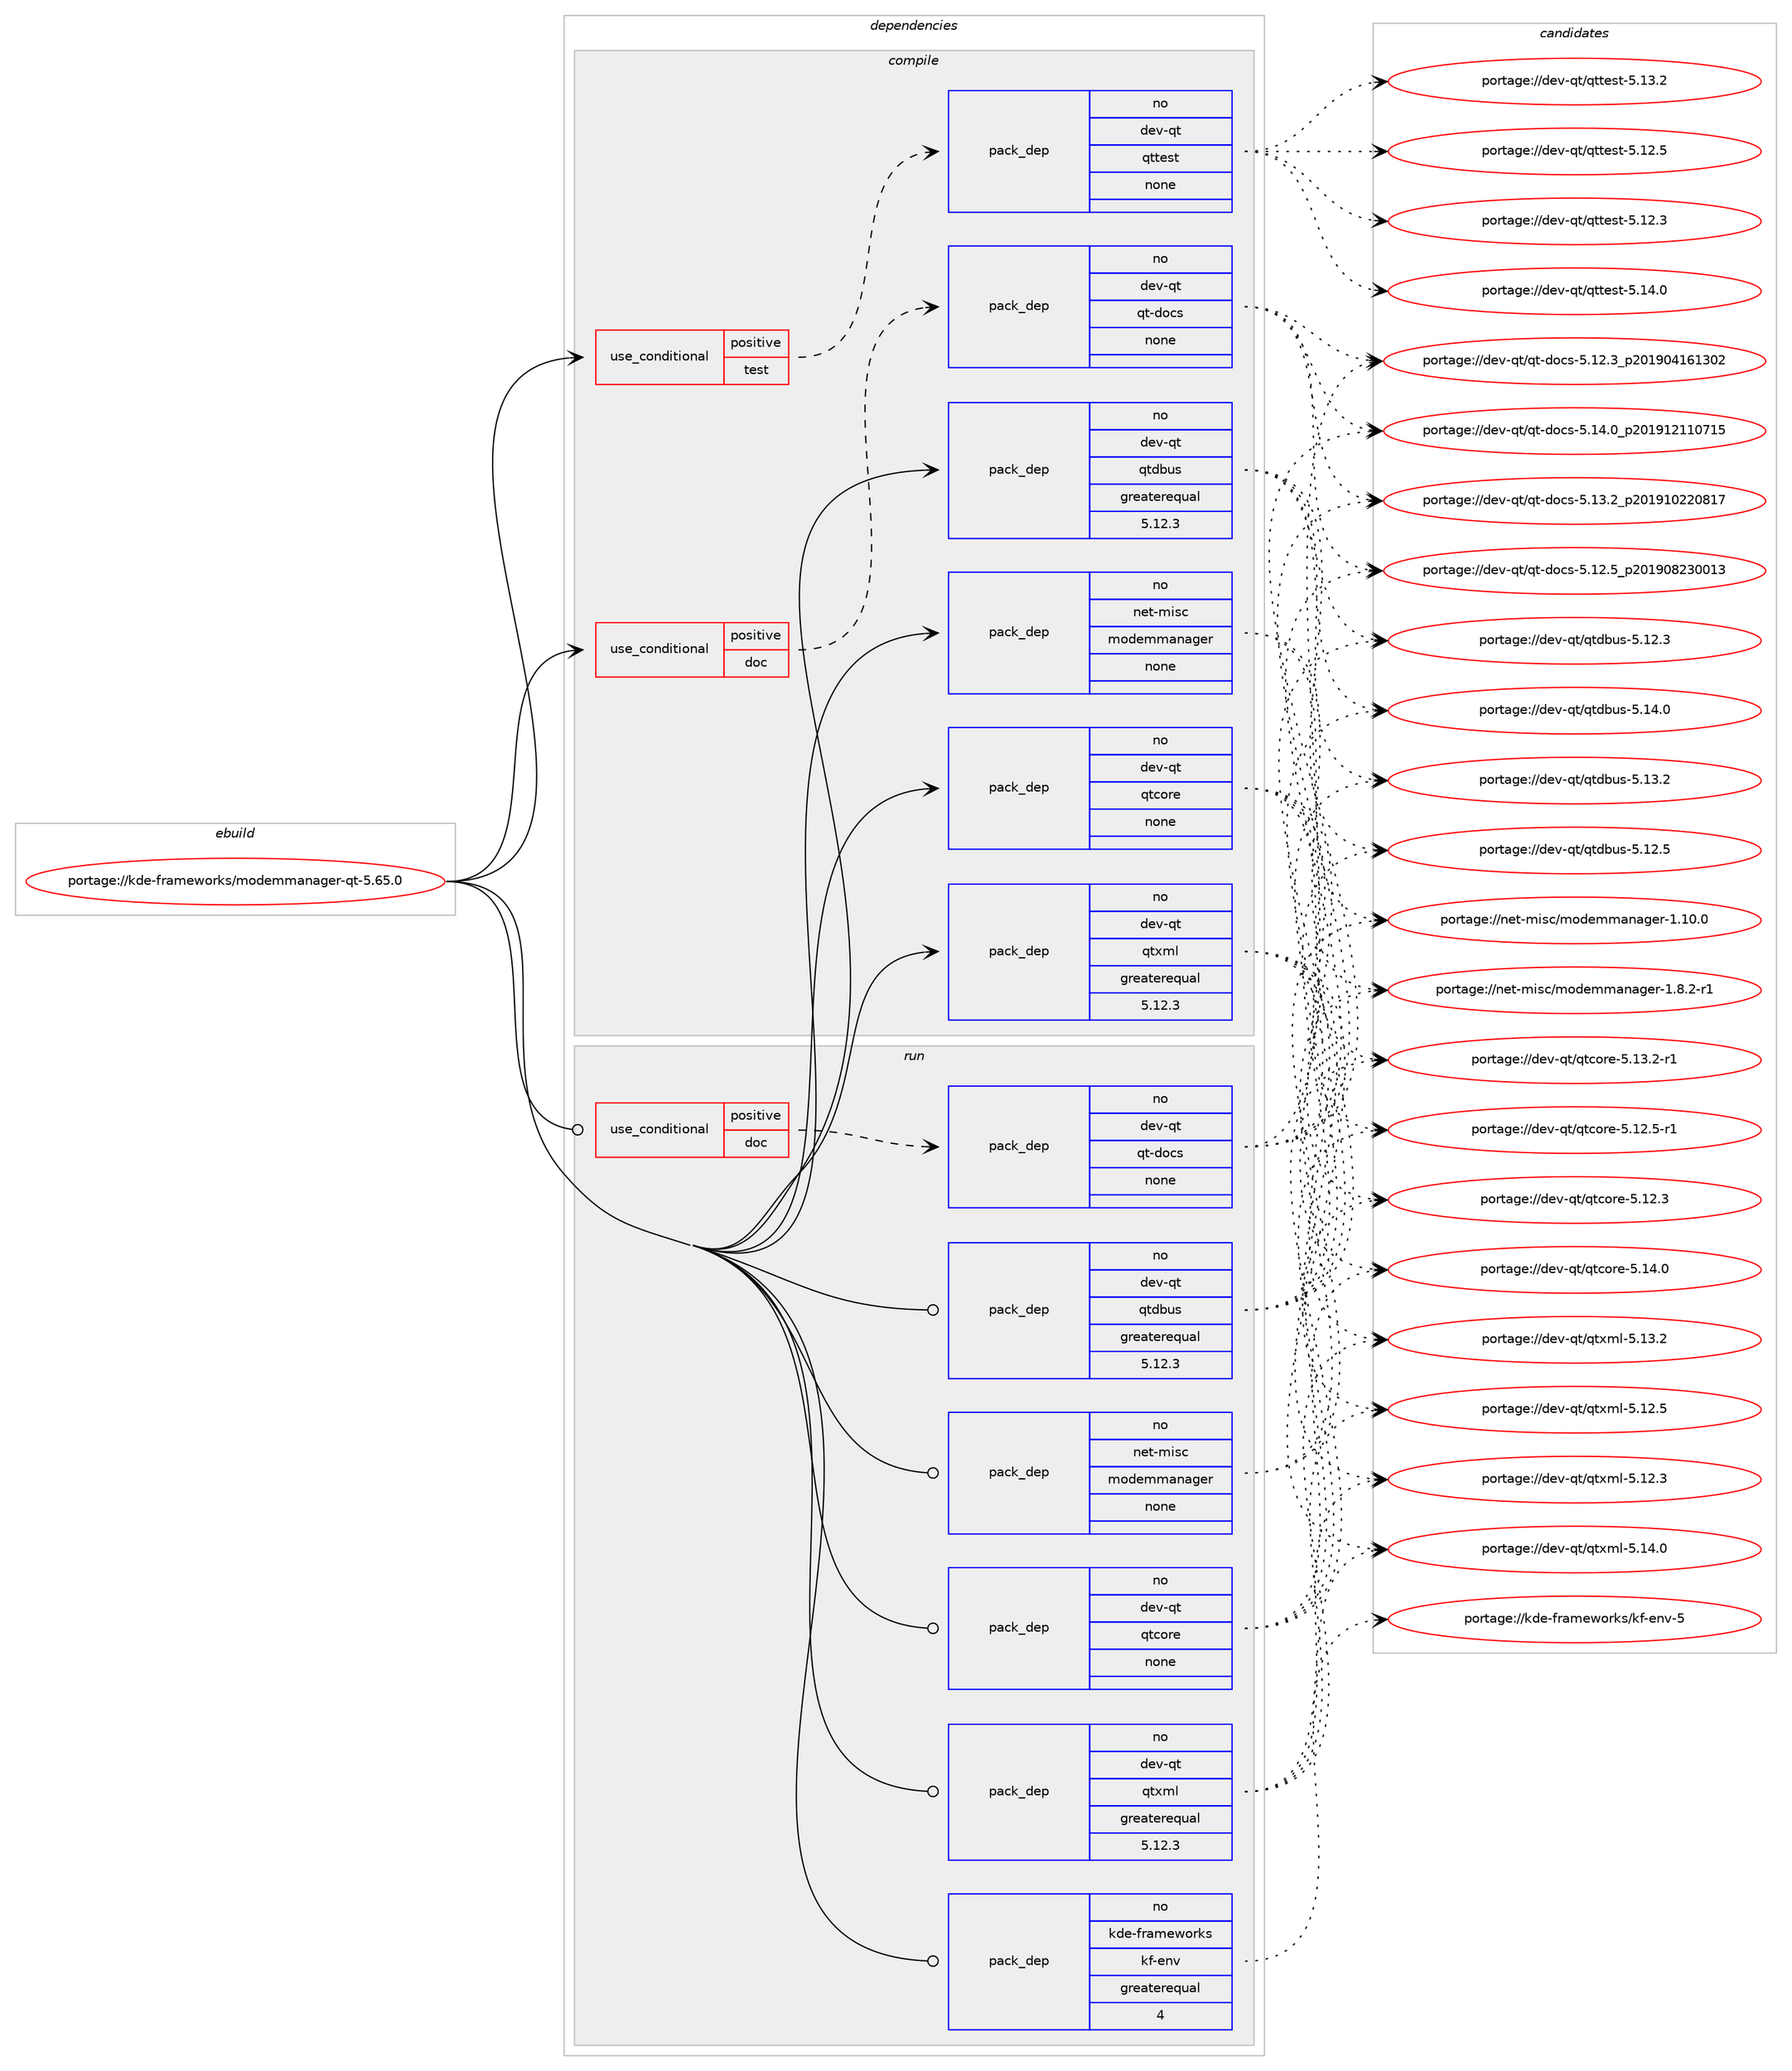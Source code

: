 digraph prolog {

# *************
# Graph options
# *************

newrank=true;
concentrate=true;
compound=true;
graph [rankdir=LR,fontname=Helvetica,fontsize=10,ranksep=1.5];#, ranksep=2.5, nodesep=0.2];
edge  [arrowhead=vee];
node  [fontname=Helvetica,fontsize=10];

# **********
# The ebuild
# **********

subgraph cluster_leftcol {
color=gray;
rank=same;
label=<<i>ebuild</i>>;
id [label="portage://kde-frameworks/modemmanager-qt-5.65.0", color=red, width=4, href="../kde-frameworks/modemmanager-qt-5.65.0.svg"];
}

# ****************
# The dependencies
# ****************

subgraph cluster_midcol {
color=gray;
label=<<i>dependencies</i>>;
subgraph cluster_compile {
fillcolor="#eeeeee";
style=filled;
label=<<i>compile</i>>;
subgraph cond55251 {
dependency245350 [label=<<TABLE BORDER="0" CELLBORDER="1" CELLSPACING="0" CELLPADDING="4"><TR><TD ROWSPAN="3" CELLPADDING="10">use_conditional</TD></TR><TR><TD>positive</TD></TR><TR><TD>doc</TD></TR></TABLE>>, shape=none, color=red];
subgraph pack186284 {
dependency245351 [label=<<TABLE BORDER="0" CELLBORDER="1" CELLSPACING="0" CELLPADDING="4" WIDTH="220"><TR><TD ROWSPAN="6" CELLPADDING="30">pack_dep</TD></TR><TR><TD WIDTH="110">no</TD></TR><TR><TD>dev-qt</TD></TR><TR><TD>qt-docs</TD></TR><TR><TD>none</TD></TR><TR><TD></TD></TR></TABLE>>, shape=none, color=blue];
}
dependency245350:e -> dependency245351:w [weight=20,style="dashed",arrowhead="vee"];
}
id:e -> dependency245350:w [weight=20,style="solid",arrowhead="vee"];
subgraph cond55252 {
dependency245352 [label=<<TABLE BORDER="0" CELLBORDER="1" CELLSPACING="0" CELLPADDING="4"><TR><TD ROWSPAN="3" CELLPADDING="10">use_conditional</TD></TR><TR><TD>positive</TD></TR><TR><TD>test</TD></TR></TABLE>>, shape=none, color=red];
subgraph pack186285 {
dependency245353 [label=<<TABLE BORDER="0" CELLBORDER="1" CELLSPACING="0" CELLPADDING="4" WIDTH="220"><TR><TD ROWSPAN="6" CELLPADDING="30">pack_dep</TD></TR><TR><TD WIDTH="110">no</TD></TR><TR><TD>dev-qt</TD></TR><TR><TD>qttest</TD></TR><TR><TD>none</TD></TR><TR><TD></TD></TR></TABLE>>, shape=none, color=blue];
}
dependency245352:e -> dependency245353:w [weight=20,style="dashed",arrowhead="vee"];
}
id:e -> dependency245352:w [weight=20,style="solid",arrowhead="vee"];
subgraph pack186286 {
dependency245354 [label=<<TABLE BORDER="0" CELLBORDER="1" CELLSPACING="0" CELLPADDING="4" WIDTH="220"><TR><TD ROWSPAN="6" CELLPADDING="30">pack_dep</TD></TR><TR><TD WIDTH="110">no</TD></TR><TR><TD>dev-qt</TD></TR><TR><TD>qtcore</TD></TR><TR><TD>none</TD></TR><TR><TD></TD></TR></TABLE>>, shape=none, color=blue];
}
id:e -> dependency245354:w [weight=20,style="solid",arrowhead="vee"];
subgraph pack186287 {
dependency245355 [label=<<TABLE BORDER="0" CELLBORDER="1" CELLSPACING="0" CELLPADDING="4" WIDTH="220"><TR><TD ROWSPAN="6" CELLPADDING="30">pack_dep</TD></TR><TR><TD WIDTH="110">no</TD></TR><TR><TD>dev-qt</TD></TR><TR><TD>qtdbus</TD></TR><TR><TD>greaterequal</TD></TR><TR><TD>5.12.3</TD></TR></TABLE>>, shape=none, color=blue];
}
id:e -> dependency245355:w [weight=20,style="solid",arrowhead="vee"];
subgraph pack186288 {
dependency245356 [label=<<TABLE BORDER="0" CELLBORDER="1" CELLSPACING="0" CELLPADDING="4" WIDTH="220"><TR><TD ROWSPAN="6" CELLPADDING="30">pack_dep</TD></TR><TR><TD WIDTH="110">no</TD></TR><TR><TD>dev-qt</TD></TR><TR><TD>qtxml</TD></TR><TR><TD>greaterequal</TD></TR><TR><TD>5.12.3</TD></TR></TABLE>>, shape=none, color=blue];
}
id:e -> dependency245356:w [weight=20,style="solid",arrowhead="vee"];
subgraph pack186289 {
dependency245357 [label=<<TABLE BORDER="0" CELLBORDER="1" CELLSPACING="0" CELLPADDING="4" WIDTH="220"><TR><TD ROWSPAN="6" CELLPADDING="30">pack_dep</TD></TR><TR><TD WIDTH="110">no</TD></TR><TR><TD>net-misc</TD></TR><TR><TD>modemmanager</TD></TR><TR><TD>none</TD></TR><TR><TD></TD></TR></TABLE>>, shape=none, color=blue];
}
id:e -> dependency245357:w [weight=20,style="solid",arrowhead="vee"];
}
subgraph cluster_compileandrun {
fillcolor="#eeeeee";
style=filled;
label=<<i>compile and run</i>>;
}
subgraph cluster_run {
fillcolor="#eeeeee";
style=filled;
label=<<i>run</i>>;
subgraph cond55253 {
dependency245358 [label=<<TABLE BORDER="0" CELLBORDER="1" CELLSPACING="0" CELLPADDING="4"><TR><TD ROWSPAN="3" CELLPADDING="10">use_conditional</TD></TR><TR><TD>positive</TD></TR><TR><TD>doc</TD></TR></TABLE>>, shape=none, color=red];
subgraph pack186290 {
dependency245359 [label=<<TABLE BORDER="0" CELLBORDER="1" CELLSPACING="0" CELLPADDING="4" WIDTH="220"><TR><TD ROWSPAN="6" CELLPADDING="30">pack_dep</TD></TR><TR><TD WIDTH="110">no</TD></TR><TR><TD>dev-qt</TD></TR><TR><TD>qt-docs</TD></TR><TR><TD>none</TD></TR><TR><TD></TD></TR></TABLE>>, shape=none, color=blue];
}
dependency245358:e -> dependency245359:w [weight=20,style="dashed",arrowhead="vee"];
}
id:e -> dependency245358:w [weight=20,style="solid",arrowhead="odot"];
subgraph pack186291 {
dependency245360 [label=<<TABLE BORDER="0" CELLBORDER="1" CELLSPACING="0" CELLPADDING="4" WIDTH="220"><TR><TD ROWSPAN="6" CELLPADDING="30">pack_dep</TD></TR><TR><TD WIDTH="110">no</TD></TR><TR><TD>dev-qt</TD></TR><TR><TD>qtcore</TD></TR><TR><TD>none</TD></TR><TR><TD></TD></TR></TABLE>>, shape=none, color=blue];
}
id:e -> dependency245360:w [weight=20,style="solid",arrowhead="odot"];
subgraph pack186292 {
dependency245361 [label=<<TABLE BORDER="0" CELLBORDER="1" CELLSPACING="0" CELLPADDING="4" WIDTH="220"><TR><TD ROWSPAN="6" CELLPADDING="30">pack_dep</TD></TR><TR><TD WIDTH="110">no</TD></TR><TR><TD>dev-qt</TD></TR><TR><TD>qtdbus</TD></TR><TR><TD>greaterequal</TD></TR><TR><TD>5.12.3</TD></TR></TABLE>>, shape=none, color=blue];
}
id:e -> dependency245361:w [weight=20,style="solid",arrowhead="odot"];
subgraph pack186293 {
dependency245362 [label=<<TABLE BORDER="0" CELLBORDER="1" CELLSPACING="0" CELLPADDING="4" WIDTH="220"><TR><TD ROWSPAN="6" CELLPADDING="30">pack_dep</TD></TR><TR><TD WIDTH="110">no</TD></TR><TR><TD>dev-qt</TD></TR><TR><TD>qtxml</TD></TR><TR><TD>greaterequal</TD></TR><TR><TD>5.12.3</TD></TR></TABLE>>, shape=none, color=blue];
}
id:e -> dependency245362:w [weight=20,style="solid",arrowhead="odot"];
subgraph pack186294 {
dependency245363 [label=<<TABLE BORDER="0" CELLBORDER="1" CELLSPACING="0" CELLPADDING="4" WIDTH="220"><TR><TD ROWSPAN="6" CELLPADDING="30">pack_dep</TD></TR><TR><TD WIDTH="110">no</TD></TR><TR><TD>kde-frameworks</TD></TR><TR><TD>kf-env</TD></TR><TR><TD>greaterequal</TD></TR><TR><TD>4</TD></TR></TABLE>>, shape=none, color=blue];
}
id:e -> dependency245363:w [weight=20,style="solid",arrowhead="odot"];
subgraph pack186295 {
dependency245364 [label=<<TABLE BORDER="0" CELLBORDER="1" CELLSPACING="0" CELLPADDING="4" WIDTH="220"><TR><TD ROWSPAN="6" CELLPADDING="30">pack_dep</TD></TR><TR><TD WIDTH="110">no</TD></TR><TR><TD>net-misc</TD></TR><TR><TD>modemmanager</TD></TR><TR><TD>none</TD></TR><TR><TD></TD></TR></TABLE>>, shape=none, color=blue];
}
id:e -> dependency245364:w [weight=20,style="solid",arrowhead="odot"];
}
}

# **************
# The candidates
# **************

subgraph cluster_choices {
rank=same;
color=gray;
label=<<i>candidates</i>>;

subgraph choice186284 {
color=black;
nodesep=1;
choice100101118451131164711311645100111991154553464952464895112504849574950494948554953 [label="portage://dev-qt/qt-docs-5.14.0_p201912110715", color=red, width=4,href="../dev-qt/qt-docs-5.14.0_p201912110715.svg"];
choice100101118451131164711311645100111991154553464951465095112504849574948505048564955 [label="portage://dev-qt/qt-docs-5.13.2_p201910220817", color=red, width=4,href="../dev-qt/qt-docs-5.13.2_p201910220817.svg"];
choice100101118451131164711311645100111991154553464950465395112504849574856505148484951 [label="portage://dev-qt/qt-docs-5.12.5_p201908230013", color=red, width=4,href="../dev-qt/qt-docs-5.12.5_p201908230013.svg"];
choice100101118451131164711311645100111991154553464950465195112504849574852495449514850 [label="portage://dev-qt/qt-docs-5.12.3_p201904161302", color=red, width=4,href="../dev-qt/qt-docs-5.12.3_p201904161302.svg"];
dependency245351:e -> choice100101118451131164711311645100111991154553464952464895112504849574950494948554953:w [style=dotted,weight="100"];
dependency245351:e -> choice100101118451131164711311645100111991154553464951465095112504849574948505048564955:w [style=dotted,weight="100"];
dependency245351:e -> choice100101118451131164711311645100111991154553464950465395112504849574856505148484951:w [style=dotted,weight="100"];
dependency245351:e -> choice100101118451131164711311645100111991154553464950465195112504849574852495449514850:w [style=dotted,weight="100"];
}
subgraph choice186285 {
color=black;
nodesep=1;
choice100101118451131164711311611610111511645534649524648 [label="portage://dev-qt/qttest-5.14.0", color=red, width=4,href="../dev-qt/qttest-5.14.0.svg"];
choice100101118451131164711311611610111511645534649514650 [label="portage://dev-qt/qttest-5.13.2", color=red, width=4,href="../dev-qt/qttest-5.13.2.svg"];
choice100101118451131164711311611610111511645534649504653 [label="portage://dev-qt/qttest-5.12.5", color=red, width=4,href="../dev-qt/qttest-5.12.5.svg"];
choice100101118451131164711311611610111511645534649504651 [label="portage://dev-qt/qttest-5.12.3", color=red, width=4,href="../dev-qt/qttest-5.12.3.svg"];
dependency245353:e -> choice100101118451131164711311611610111511645534649524648:w [style=dotted,weight="100"];
dependency245353:e -> choice100101118451131164711311611610111511645534649514650:w [style=dotted,weight="100"];
dependency245353:e -> choice100101118451131164711311611610111511645534649504653:w [style=dotted,weight="100"];
dependency245353:e -> choice100101118451131164711311611610111511645534649504651:w [style=dotted,weight="100"];
}
subgraph choice186286 {
color=black;
nodesep=1;
choice10010111845113116471131169911111410145534649524648 [label="portage://dev-qt/qtcore-5.14.0", color=red, width=4,href="../dev-qt/qtcore-5.14.0.svg"];
choice100101118451131164711311699111114101455346495146504511449 [label="portage://dev-qt/qtcore-5.13.2-r1", color=red, width=4,href="../dev-qt/qtcore-5.13.2-r1.svg"];
choice100101118451131164711311699111114101455346495046534511449 [label="portage://dev-qt/qtcore-5.12.5-r1", color=red, width=4,href="../dev-qt/qtcore-5.12.5-r1.svg"];
choice10010111845113116471131169911111410145534649504651 [label="portage://dev-qt/qtcore-5.12.3", color=red, width=4,href="../dev-qt/qtcore-5.12.3.svg"];
dependency245354:e -> choice10010111845113116471131169911111410145534649524648:w [style=dotted,weight="100"];
dependency245354:e -> choice100101118451131164711311699111114101455346495146504511449:w [style=dotted,weight="100"];
dependency245354:e -> choice100101118451131164711311699111114101455346495046534511449:w [style=dotted,weight="100"];
dependency245354:e -> choice10010111845113116471131169911111410145534649504651:w [style=dotted,weight="100"];
}
subgraph choice186287 {
color=black;
nodesep=1;
choice10010111845113116471131161009811711545534649524648 [label="portage://dev-qt/qtdbus-5.14.0", color=red, width=4,href="../dev-qt/qtdbus-5.14.0.svg"];
choice10010111845113116471131161009811711545534649514650 [label="portage://dev-qt/qtdbus-5.13.2", color=red, width=4,href="../dev-qt/qtdbus-5.13.2.svg"];
choice10010111845113116471131161009811711545534649504653 [label="portage://dev-qt/qtdbus-5.12.5", color=red, width=4,href="../dev-qt/qtdbus-5.12.5.svg"];
choice10010111845113116471131161009811711545534649504651 [label="portage://dev-qt/qtdbus-5.12.3", color=red, width=4,href="../dev-qt/qtdbus-5.12.3.svg"];
dependency245355:e -> choice10010111845113116471131161009811711545534649524648:w [style=dotted,weight="100"];
dependency245355:e -> choice10010111845113116471131161009811711545534649514650:w [style=dotted,weight="100"];
dependency245355:e -> choice10010111845113116471131161009811711545534649504653:w [style=dotted,weight="100"];
dependency245355:e -> choice10010111845113116471131161009811711545534649504651:w [style=dotted,weight="100"];
}
subgraph choice186288 {
color=black;
nodesep=1;
choice100101118451131164711311612010910845534649524648 [label="portage://dev-qt/qtxml-5.14.0", color=red, width=4,href="../dev-qt/qtxml-5.14.0.svg"];
choice100101118451131164711311612010910845534649514650 [label="portage://dev-qt/qtxml-5.13.2", color=red, width=4,href="../dev-qt/qtxml-5.13.2.svg"];
choice100101118451131164711311612010910845534649504653 [label="portage://dev-qt/qtxml-5.12.5", color=red, width=4,href="../dev-qt/qtxml-5.12.5.svg"];
choice100101118451131164711311612010910845534649504651 [label="portage://dev-qt/qtxml-5.12.3", color=red, width=4,href="../dev-qt/qtxml-5.12.3.svg"];
dependency245356:e -> choice100101118451131164711311612010910845534649524648:w [style=dotted,weight="100"];
dependency245356:e -> choice100101118451131164711311612010910845534649514650:w [style=dotted,weight="100"];
dependency245356:e -> choice100101118451131164711311612010910845534649504653:w [style=dotted,weight="100"];
dependency245356:e -> choice100101118451131164711311612010910845534649504651:w [style=dotted,weight="100"];
}
subgraph choice186289 {
color=black;
nodesep=1;
choice11010111645109105115994710911110010110910997110971031011144549465646504511449 [label="portage://net-misc/modemmanager-1.8.2-r1", color=red, width=4,href="../net-misc/modemmanager-1.8.2-r1.svg"];
choice110101116451091051159947109111100101109109971109710310111445494649484648 [label="portage://net-misc/modemmanager-1.10.0", color=red, width=4,href="../net-misc/modemmanager-1.10.0.svg"];
dependency245357:e -> choice11010111645109105115994710911110010110910997110971031011144549465646504511449:w [style=dotted,weight="100"];
dependency245357:e -> choice110101116451091051159947109111100101109109971109710310111445494649484648:w [style=dotted,weight="100"];
}
subgraph choice186290 {
color=black;
nodesep=1;
choice100101118451131164711311645100111991154553464952464895112504849574950494948554953 [label="portage://dev-qt/qt-docs-5.14.0_p201912110715", color=red, width=4,href="../dev-qt/qt-docs-5.14.0_p201912110715.svg"];
choice100101118451131164711311645100111991154553464951465095112504849574948505048564955 [label="portage://dev-qt/qt-docs-5.13.2_p201910220817", color=red, width=4,href="../dev-qt/qt-docs-5.13.2_p201910220817.svg"];
choice100101118451131164711311645100111991154553464950465395112504849574856505148484951 [label="portage://dev-qt/qt-docs-5.12.5_p201908230013", color=red, width=4,href="../dev-qt/qt-docs-5.12.5_p201908230013.svg"];
choice100101118451131164711311645100111991154553464950465195112504849574852495449514850 [label="portage://dev-qt/qt-docs-5.12.3_p201904161302", color=red, width=4,href="../dev-qt/qt-docs-5.12.3_p201904161302.svg"];
dependency245359:e -> choice100101118451131164711311645100111991154553464952464895112504849574950494948554953:w [style=dotted,weight="100"];
dependency245359:e -> choice100101118451131164711311645100111991154553464951465095112504849574948505048564955:w [style=dotted,weight="100"];
dependency245359:e -> choice100101118451131164711311645100111991154553464950465395112504849574856505148484951:w [style=dotted,weight="100"];
dependency245359:e -> choice100101118451131164711311645100111991154553464950465195112504849574852495449514850:w [style=dotted,weight="100"];
}
subgraph choice186291 {
color=black;
nodesep=1;
choice10010111845113116471131169911111410145534649524648 [label="portage://dev-qt/qtcore-5.14.0", color=red, width=4,href="../dev-qt/qtcore-5.14.0.svg"];
choice100101118451131164711311699111114101455346495146504511449 [label="portage://dev-qt/qtcore-5.13.2-r1", color=red, width=4,href="../dev-qt/qtcore-5.13.2-r1.svg"];
choice100101118451131164711311699111114101455346495046534511449 [label="portage://dev-qt/qtcore-5.12.5-r1", color=red, width=4,href="../dev-qt/qtcore-5.12.5-r1.svg"];
choice10010111845113116471131169911111410145534649504651 [label="portage://dev-qt/qtcore-5.12.3", color=red, width=4,href="../dev-qt/qtcore-5.12.3.svg"];
dependency245360:e -> choice10010111845113116471131169911111410145534649524648:w [style=dotted,weight="100"];
dependency245360:e -> choice100101118451131164711311699111114101455346495146504511449:w [style=dotted,weight="100"];
dependency245360:e -> choice100101118451131164711311699111114101455346495046534511449:w [style=dotted,weight="100"];
dependency245360:e -> choice10010111845113116471131169911111410145534649504651:w [style=dotted,weight="100"];
}
subgraph choice186292 {
color=black;
nodesep=1;
choice10010111845113116471131161009811711545534649524648 [label="portage://dev-qt/qtdbus-5.14.0", color=red, width=4,href="../dev-qt/qtdbus-5.14.0.svg"];
choice10010111845113116471131161009811711545534649514650 [label="portage://dev-qt/qtdbus-5.13.2", color=red, width=4,href="../dev-qt/qtdbus-5.13.2.svg"];
choice10010111845113116471131161009811711545534649504653 [label="portage://dev-qt/qtdbus-5.12.5", color=red, width=4,href="../dev-qt/qtdbus-5.12.5.svg"];
choice10010111845113116471131161009811711545534649504651 [label="portage://dev-qt/qtdbus-5.12.3", color=red, width=4,href="../dev-qt/qtdbus-5.12.3.svg"];
dependency245361:e -> choice10010111845113116471131161009811711545534649524648:w [style=dotted,weight="100"];
dependency245361:e -> choice10010111845113116471131161009811711545534649514650:w [style=dotted,weight="100"];
dependency245361:e -> choice10010111845113116471131161009811711545534649504653:w [style=dotted,weight="100"];
dependency245361:e -> choice10010111845113116471131161009811711545534649504651:w [style=dotted,weight="100"];
}
subgraph choice186293 {
color=black;
nodesep=1;
choice100101118451131164711311612010910845534649524648 [label="portage://dev-qt/qtxml-5.14.0", color=red, width=4,href="../dev-qt/qtxml-5.14.0.svg"];
choice100101118451131164711311612010910845534649514650 [label="portage://dev-qt/qtxml-5.13.2", color=red, width=4,href="../dev-qt/qtxml-5.13.2.svg"];
choice100101118451131164711311612010910845534649504653 [label="portage://dev-qt/qtxml-5.12.5", color=red, width=4,href="../dev-qt/qtxml-5.12.5.svg"];
choice100101118451131164711311612010910845534649504651 [label="portage://dev-qt/qtxml-5.12.3", color=red, width=4,href="../dev-qt/qtxml-5.12.3.svg"];
dependency245362:e -> choice100101118451131164711311612010910845534649524648:w [style=dotted,weight="100"];
dependency245362:e -> choice100101118451131164711311612010910845534649514650:w [style=dotted,weight="100"];
dependency245362:e -> choice100101118451131164711311612010910845534649504653:w [style=dotted,weight="100"];
dependency245362:e -> choice100101118451131164711311612010910845534649504651:w [style=dotted,weight="100"];
}
subgraph choice186294 {
color=black;
nodesep=1;
choice107100101451021149710910111911111410711547107102451011101184553 [label="portage://kde-frameworks/kf-env-5", color=red, width=4,href="../kde-frameworks/kf-env-5.svg"];
dependency245363:e -> choice107100101451021149710910111911111410711547107102451011101184553:w [style=dotted,weight="100"];
}
subgraph choice186295 {
color=black;
nodesep=1;
choice11010111645109105115994710911110010110910997110971031011144549465646504511449 [label="portage://net-misc/modemmanager-1.8.2-r1", color=red, width=4,href="../net-misc/modemmanager-1.8.2-r1.svg"];
choice110101116451091051159947109111100101109109971109710310111445494649484648 [label="portage://net-misc/modemmanager-1.10.0", color=red, width=4,href="../net-misc/modemmanager-1.10.0.svg"];
dependency245364:e -> choice11010111645109105115994710911110010110910997110971031011144549465646504511449:w [style=dotted,weight="100"];
dependency245364:e -> choice110101116451091051159947109111100101109109971109710310111445494649484648:w [style=dotted,weight="100"];
}
}

}
